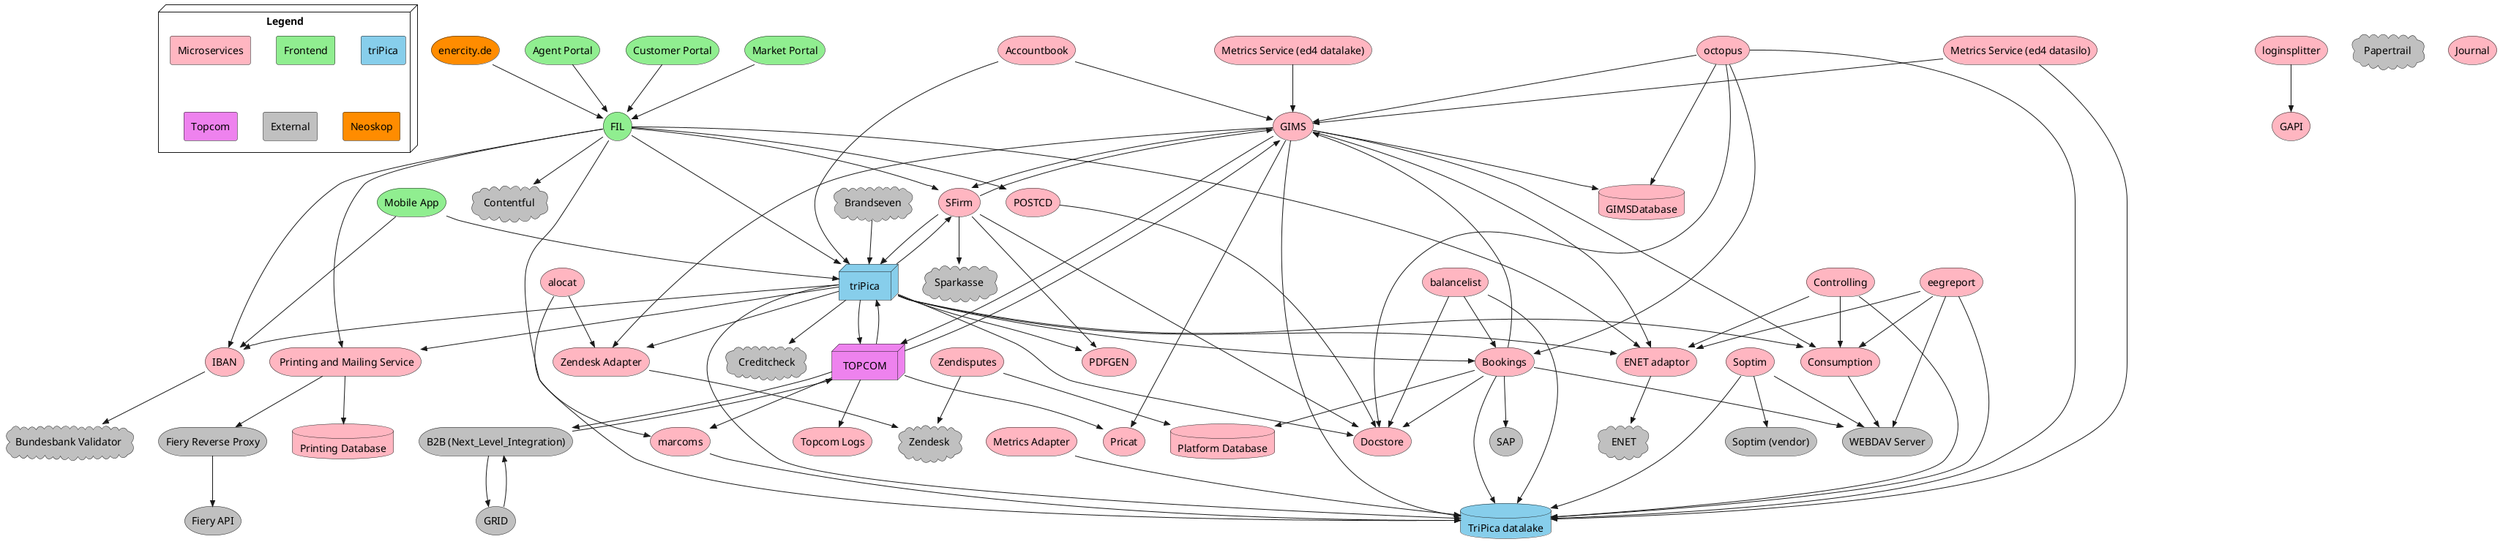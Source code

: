 @startuml
'definition elements'
storage octopus #lightpink
storage GIMS #lightpink
storage loginsplitter #lightpink
storage GAPI #lightpink
cloud Papertrail #silver
storage Journal #lightpink
cloud Zendesk #silver
storage ZendeskAdapter as "Zendesk Adapter" #lightpink
storage POSTCD #lightpink
storage Docstore #lightpink
storage Zendisputes #lightpink
storage alocat #lightpink
storage balancelist #lightpink
storage Pricat #lightpink
storage Accountbook #lightpink
storage IBAN #lightpink
storage marcoms #lightpink
storage TopcomLogs as "Topcom Logs" #lightpink
storage Bookings #lightpink
storage PDFGEN #lightpink
storage SAP #silver
cloud BundesbankValidator as "Bundesbank Validator" #silver
storage GRID #silver
cloud Creditcheck #silver
cloud Sparkasse #silver
storage SFirm #lightpink
storage MobileApp as "Mobile App" #lightgreen
cloud Brandseven #silver
storage MetricsAdapter as "Metrics Adapter" #lightpink
storage CustomerPortal as "Customer Portal" #lightgreen
storage MarketPortal as "Market Portal" #lightgreen
storage enercity.de #darkorange
storage FIL #lightgreen
storage eegreport #lightpink
storage Controlling #lightpink
storage ENETadaptor as "ENET adaptor" #lightpink
cloud ENET #silver
storage Consumption #lightpink
storage PrintingandMailingService as " Printing and Mailing Service" #lightpink
storage Soptim #lightpink
storage FieryReverseProxy as "Fiery Reverse Proxy" #silver
storage WEBDAVServer as "WEBDAV Server" #silver
storage FieryAPI as "Fiery API" #silver
storage MetricsServiceed4datalake as "Metrics Service (ed4 datalake)" #lightpink
storage MetricsServiceed4datasilo as "Metrics Service (ed4 datasilo)" #lightpink
storage Soptimvendor as "Soptim (vendor)" #silver
storage B2BNextLevelIntegration as "B2B (Next_Level_Integration)" #silver
storage AgentPortal  as "Agent Portal" #lightgreen
cloud Contentful #silver
node TOPCOM #violet
node triPica #skyblue
database GIMSDatabase #lightpink
database triPicadatalake as "TriPica datalake" #skyblue
database PrintingDatabase as "Printing Database" #lightpink
database PlatformDatabase as "Platform Database" #lightpink

'legend'
node Legend as "Legend" {
    rectangle Microservices #lightpink
    rectangle Frontend #lightgreen
    rectangle triPica2 as "triPica" #skyblue
    rectangle Topcom #violet
    rectangle External #silver
    rectangle Neoskop #darkorange
} 

'dependencies'
Accountbook -->> GIMS
Accountbook -->> triPica
AgentPortal -->> FIL
Bookings -->> GIMS
Bookings -->> SAP
Bookings -->> PlatformDatabase
Bookings -->> triPicadatalake
Bookings -->> WEBDAVServer
Bookings -->> Docstore
Brandseven -->> triPica
Consumption -->> WEBDAVServer
Controlling -->> triPicadatalake
Controlling -->> ENETadaptor
Controlling -->> Consumption
CustomerPortal -->> FIL
ENETadaptor -->> ENET
FIL -->> IBAN
FIL -->> SFirm
FIL -->> marcoms
FIL -->> triPica
FIL -->> POSTCD
FIL -->> Contentful
FIL -->> PrintingandMailingService
FIL -->> ENETadaptor
GRID -->> B2BNextLevelIntegration
B2BNextLevelIntegration -->> GRID
B2BNextLevelIntegration -->> TOPCOM
GIMS -->> SFirm
GIMS -->> triPicadatalake
GIMS -->> ENETadaptor
GIMS -->> Pricat
GIMS -->> TOPCOM
GIMS -->> ZendeskAdapter
GIMS -->> GIMSDatabase
GIMS -->> Consumption
IBAN -->> BundesbankValidator
marcoms -->> triPicadatalake
MetricsAdapter -->> triPicadatalake
MobileApp -->> triPica
MobileApp -->> IBAN
MarketPortal -->> FIL
POSTCD -->> Docstore
SFirm -->> GIMS
SFirm -->> PDFGEN
SFirm -->> triPica
SFirm -->> Docstore
SFirm -->> Sparkasse
Soptim -->> Soptimvendor
Soptim -->> triPicadatalake
Soptim -->> WEBDAVServer
TOPCOM -->> triPica
TOPCOM -->> marcoms
TOPCOM -->> GIMS
TOPCOM -->> Pricat
TOPCOM -->> B2BNextLevelIntegration
TOPCOM -->> TopcomLogs
triPica -->> triPicadatalake
triPica -->> TOPCOM
triPica -->> PDFGEN
triPica -->> Consumption
triPica -->> ENETadaptor
triPica -->> Docstore
triPica -->> SFirm
triPica -->> Creditcheck
triPica -->> IBAN
triPica -->> Bookings
triPica -->> ZendeskAdapter
triPica -->> PrintingandMailingService
MetricsServiceed4datasilo -->> triPicadatalake
MetricsServiceed4datasilo -->> GIMS
MetricsServiceed4datalake -->> GIMS
ZendeskAdapter -->> Zendesk
FieryReverseProxy -->> FieryAPI
PrintingandMailingService -->> FieryReverseProxy
PrintingandMailingService -->> PrintingDatabase
alocat -->> ZendeskAdapter
alocat -->> triPicadatalake
octopus -->> triPicadatalake
octopus -->> Bookings
octopus -->> GIMS
octopus -->> GIMSDatabase
octopus -->> Docstore
Zendisputes -->> Zendesk
Zendisputes -->> PlatformDatabase
eegreport -->> WEBDAVServer
eegreport -->> triPicadatalake
eegreport -->> Consumption
eegreport -->> ENETadaptor
balancelist -->> triPicadatalake
balancelist -->> Docstore
balancelist -->> Bookings
loginsplitter -->> GAPI
enercity.de -->> FIL
@enduml
